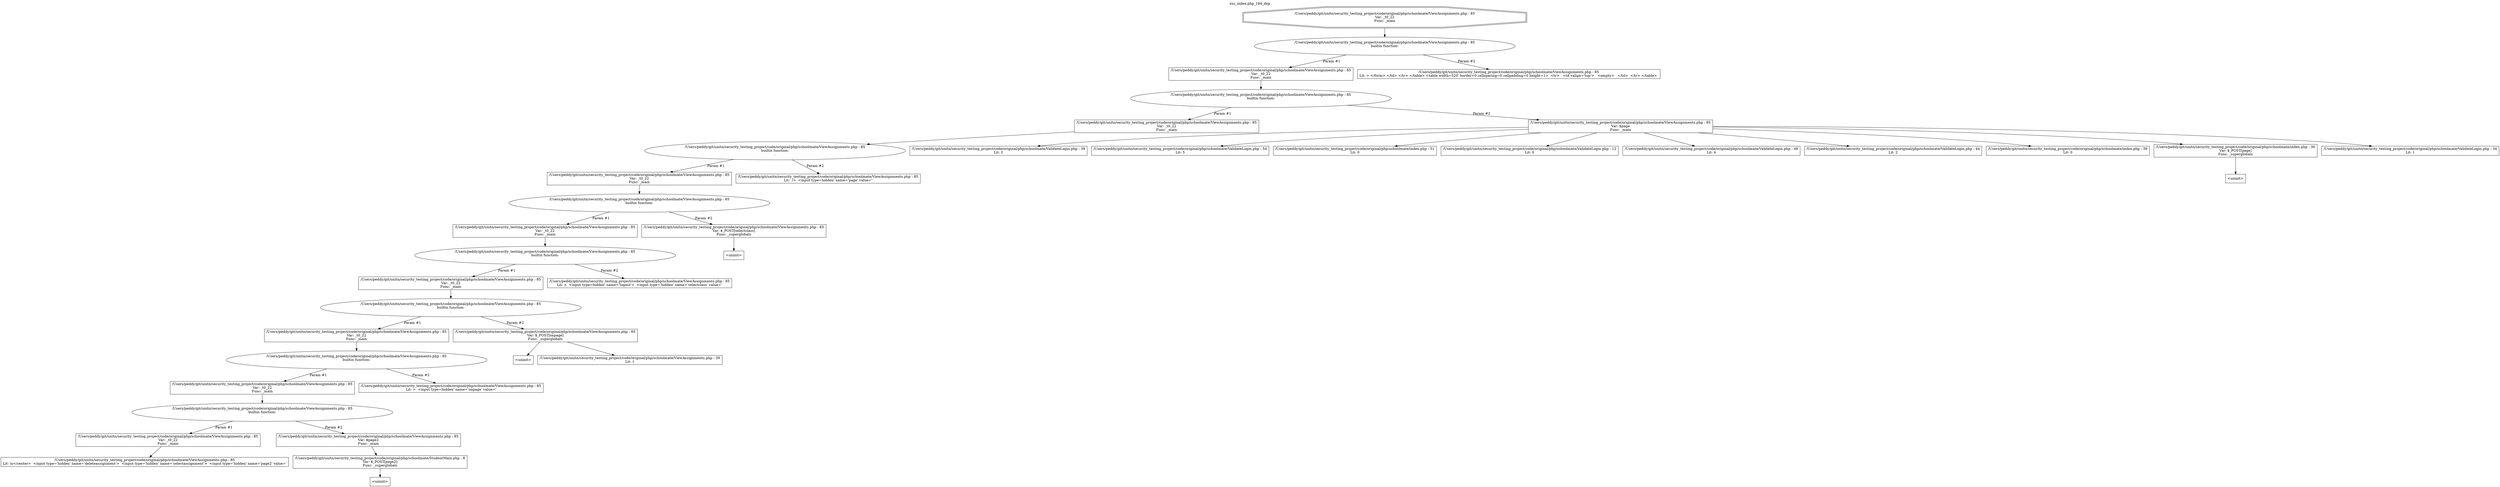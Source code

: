 digraph cfg {
  label="xss_index.php_184_dep";
  labelloc=t;
  n1 [shape=doubleoctagon, label="/Users/peddy/git/unitn/security_testing_project/code/original/php/schoolmate/ViewAssignments.php : 85\nVar: _t0_22\nFunc: _main\n"];
  n2 [shape=ellipse, label="/Users/peddy/git/unitn/security_testing_project/code/original/php/schoolmate/ViewAssignments.php : 85\nbuiltin function:\n.\n"];
  n3 [shape=box, label="/Users/peddy/git/unitn/security_testing_project/code/original/php/schoolmate/ViewAssignments.php : 85\nVar: _t0_22\nFunc: _main\n"];
  n4 [shape=ellipse, label="/Users/peddy/git/unitn/security_testing_project/code/original/php/schoolmate/ViewAssignments.php : 85\nbuiltin function:\n.\n"];
  n5 [shape=box, label="/Users/peddy/git/unitn/security_testing_project/code/original/php/schoolmate/ViewAssignments.php : 85\nVar: _t0_22\nFunc: _main\n"];
  n6 [shape=ellipse, label="/Users/peddy/git/unitn/security_testing_project/code/original/php/schoolmate/ViewAssignments.php : 85\nbuiltin function:\n.\n"];
  n7 [shape=box, label="/Users/peddy/git/unitn/security_testing_project/code/original/php/schoolmate/ViewAssignments.php : 85\nVar: _t0_22\nFunc: _main\n"];
  n8 [shape=ellipse, label="/Users/peddy/git/unitn/security_testing_project/code/original/php/schoolmate/ViewAssignments.php : 85\nbuiltin function:\n.\n"];
  n9 [shape=box, label="/Users/peddy/git/unitn/security_testing_project/code/original/php/schoolmate/ViewAssignments.php : 85\nVar: _t0_22\nFunc: _main\n"];
  n10 [shape=ellipse, label="/Users/peddy/git/unitn/security_testing_project/code/original/php/schoolmate/ViewAssignments.php : 85\nbuiltin function:\n.\n"];
  n11 [shape=box, label="/Users/peddy/git/unitn/security_testing_project/code/original/php/schoolmate/ViewAssignments.php : 85\nVar: _t0_22\nFunc: _main\n"];
  n12 [shape=ellipse, label="/Users/peddy/git/unitn/security_testing_project/code/original/php/schoolmate/ViewAssignments.php : 85\nbuiltin function:\n.\n"];
  n13 [shape=box, label="/Users/peddy/git/unitn/security_testing_project/code/original/php/schoolmate/ViewAssignments.php : 85\nVar: _t0_22\nFunc: _main\n"];
  n14 [shape=ellipse, label="/Users/peddy/git/unitn/security_testing_project/code/original/php/schoolmate/ViewAssignments.php : 85\nbuiltin function:\n.\n"];
  n15 [shape=box, label="/Users/peddy/git/unitn/security_testing_project/code/original/php/schoolmate/ViewAssignments.php : 85\nVar: _t0_22\nFunc: _main\n"];
  n16 [shape=ellipse, label="/Users/peddy/git/unitn/security_testing_project/code/original/php/schoolmate/ViewAssignments.php : 85\nbuiltin function:\n.\n"];
  n17 [shape=box, label="/Users/peddy/git/unitn/security_testing_project/code/original/php/schoolmate/ViewAssignments.php : 85\nVar: _t0_22\nFunc: _main\n"];
  n18 [shape=box, label="/Users/peddy/git/unitn/security_testing_project/code/original/php/schoolmate/ViewAssignments.php : 85\nLit: \\n</center>  <input type='hidden' name='deleteassignment'>  <input type='hidden' name='selectassignment'>  <input type='hidden' name='page2' value='\n"];
  n19 [shape=box, label="/Users/peddy/git/unitn/security_testing_project/code/original/php/schoolmate/ViewAssignments.php : 85\nVar: $page2\nFunc: _main\n"];
  n20 [shape=box, label="/Users/peddy/git/unitn/security_testing_project/code/original/php/schoolmate/StudentMain.php : 8\nVar: $_POST[page2]\nFunc: _superglobals\n"];
  n21 [shape=box, label="<uninit>"];
  n22 [shape=box, label="/Users/peddy/git/unitn/security_testing_project/code/original/php/schoolmate/ViewAssignments.php : 85\nLit: >  <input type=hidden' name='onpage' value='\n"];
  n23 [shape=box, label="/Users/peddy/git/unitn/security_testing_project/code/original/php/schoolmate/ViewAssignments.php : 85\nVar: $_POST[onpage]\nFunc: _superglobals\n"];
  n24 [shape=box, label="<uninit>"];
  n25 [shape=box, label="/Users/peddy/git/unitn/security_testing_project/code/original/php/schoolmate/ViewAssignments.php : 39\nLit: 1\n"];
  n26 [shape=box, label="/Users/peddy/git/unitn/security_testing_project/code/original/php/schoolmate/ViewAssignments.php : 85\nLit: >  <input type=hidden' name='logout'>  <input type='hidden' name='selectclass' value='\n"];
  n27 [shape=box, label="/Users/peddy/git/unitn/security_testing_project/code/original/php/schoolmate/ViewAssignments.php : 85\nVar: $_POST[selectclass]\nFunc: _superglobals\n"];
  n28 [shape=box, label="<uninit>"];
  n29 [shape=box, label="/Users/peddy/git/unitn/security_testing_project/code/original/php/schoolmate/ViewAssignments.php : 85\nLit:  />  <input type=hidden' name='page' value='\n"];
  n30 [shape=box, label="/Users/peddy/git/unitn/security_testing_project/code/original/php/schoolmate/ViewAssignments.php : 85\nVar: $page\nFunc: _main\n"];
  n31 [shape=box, label="/Users/peddy/git/unitn/security_testing_project/code/original/php/schoolmate/ValidateLogin.php : 39\nLit: 2\n"];
  n32 [shape=box, label="/Users/peddy/git/unitn/security_testing_project/code/original/php/schoolmate/ValidateLogin.php : 54\nLit: 5\n"];
  n33 [shape=box, label="/Users/peddy/git/unitn/security_testing_project/code/original/php/schoolmate/index.php : 51\nLit: 0\n"];
  n34 [shape=box, label="/Users/peddy/git/unitn/security_testing_project/code/original/php/schoolmate/ValidateLogin.php : 12\nLit: 0\n"];
  n35 [shape=box, label="/Users/peddy/git/unitn/security_testing_project/code/original/php/schoolmate/ValidateLogin.php : 49\nLit: 4\n"];
  n36 [shape=box, label="/Users/peddy/git/unitn/security_testing_project/code/original/php/schoolmate/ValidateLogin.php : 44\nLit: 2\n"];
  n37 [shape=box, label="/Users/peddy/git/unitn/security_testing_project/code/original/php/schoolmate/index.php : 39\nLit: 0\n"];
  n38 [shape=box, label="/Users/peddy/git/unitn/security_testing_project/code/original/php/schoolmate/index.php : 36\nVar: $_POST[page]\nFunc: _superglobals\n"];
  n39 [shape=box, label="<uninit>"];
  n40 [shape=box, label="/Users/peddy/git/unitn/security_testing_project/code/original/php/schoolmate/ValidateLogin.php : 34\nLit: 1\n"];
  n41 [shape=box, label="/Users/peddy/git/unitn/security_testing_project/code/original/php/schoolmate/ViewAssignments.php : 85\nLit: > </form> </td> </tr> </table> <table width=520' border=0 cellspacing=0 cellpadding=0 height=1>  <tr>   <td valign='top'>   <empty>   </td>  </tr> </table> \n"];
  n1 -> n2;
  n3 -> n4;
  n5 -> n6;
  n7 -> n8;
  n9 -> n10;
  n11 -> n12;
  n13 -> n14;
  n15 -> n16;
  n17 -> n18;
  n16 -> n17[label="Param #1"];
  n16 -> n19[label="Param #2"];
  n20 -> n21;
  n19 -> n20;
  n14 -> n15[label="Param #1"];
  n14 -> n22[label="Param #2"];
  n12 -> n13[label="Param #1"];
  n12 -> n23[label="Param #2"];
  n23 -> n24;
  n23 -> n25;
  n10 -> n11[label="Param #1"];
  n10 -> n26[label="Param #2"];
  n8 -> n9[label="Param #1"];
  n8 -> n27[label="Param #2"];
  n27 -> n28;
  n6 -> n7[label="Param #1"];
  n6 -> n29[label="Param #2"];
  n4 -> n5[label="Param #1"];
  n4 -> n30[label="Param #2"];
  n30 -> n31;
  n30 -> n32;
  n30 -> n33;
  n30 -> n34;
  n30 -> n35;
  n30 -> n36;
  n30 -> n37;
  n30 -> n38;
  n30 -> n40;
  n38 -> n39;
  n2 -> n3[label="Param #1"];
  n2 -> n41[label="Param #2"];
}
